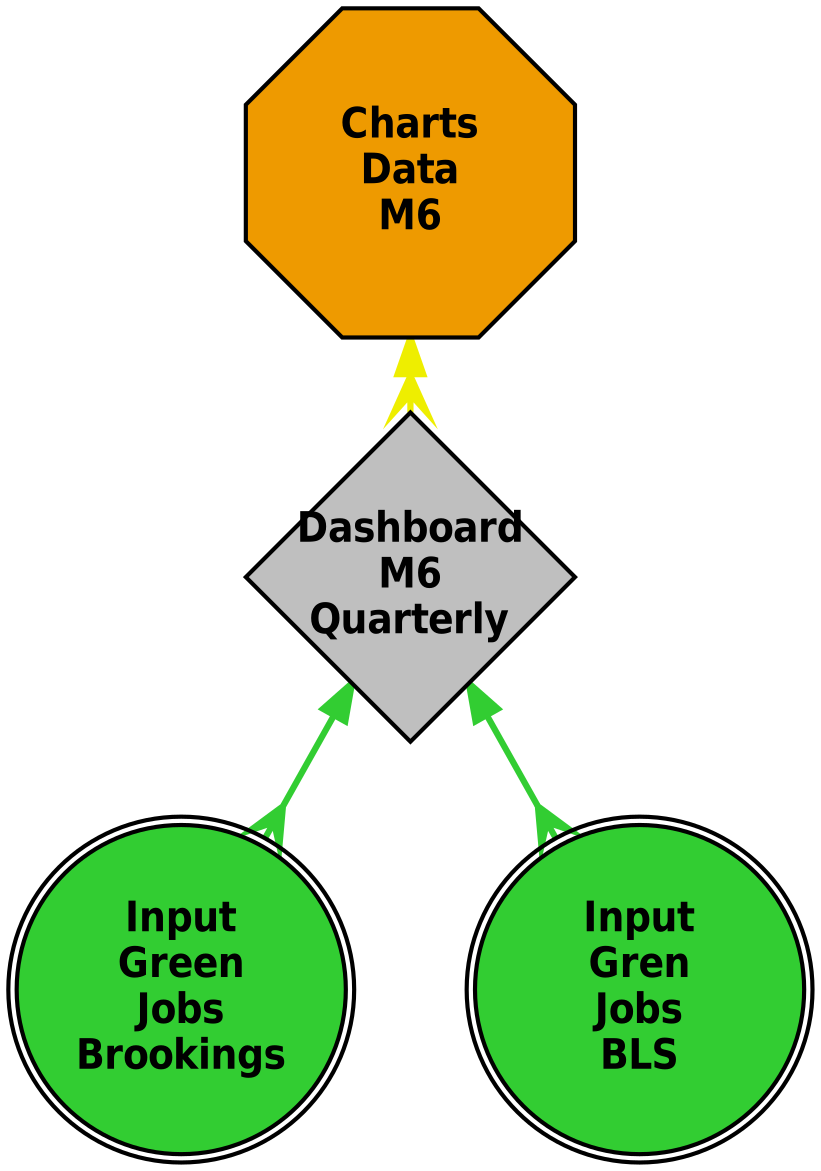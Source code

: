 digraph dependencies {
layers="one:two:three";
outputorder="edgesfirst";
nodesep=0.75;
Charts_Data_M6 [layer="two"] [style="filled"] [height="2.2"] [shape="octagon"] [fontsize="20"] [fillcolor="orange2"] [fontname="Helvetica-Narrow-Bold"] [fixedsize="true"] [label="Charts\nData\nM6"] [width="2.2"] [penwidth="2"];
Charts_Data_M6 -> Dashboard_M6_Quarterly [layer="one"] [arrowhead="crow"] [color="yellow2"] [arrowsize="1.75"] [dir="both"] [penwidth="3"];
Dashboard_M6_Quarterly [layer="two"] [style="filled"] [height="2.2"] [shape="diamond"] [fontsize="20"] [fillcolor="grey75"] [fontname="Helvetica-Narrow-Bold"] [fixedsize="true"] [label="Dashboard\nM6\nQuarterly"] [width="2.2"] [penwidth="2"];
Dashboard_M6_Quarterly -> Input_Green_Jobs_Brookings [layer="one"] [arrowhead="crow"] [color="limegreen"] [arrowsize="1.75"] [dir="both"] [penwidth="3"];
Dashboard_M6_Quarterly -> Input_Gren_Jobs_BLS [layer="one"] [arrowhead="crow"] [color="limegreen"] [arrowsize="1.75"] [dir="both"] [penwidth="3"];
Input_Green_Jobs_Brookings [layer="two"] [style="filled"] [height="2.2"] [shape="doublecircle"] [fontsize="20"] [fillcolor="limegreen"] [fontname="Helvetica-Narrow-Bold"] [fixedsize="true"] [label="Input\nGreen\nJobs\nBrookings"] [width="2.2"] [penwidth="2"];
Input_Gren_Jobs_BLS [layer="two"] [style="filled"] [height="2.2"] [shape="doublecircle"] [fontsize="20"] [fillcolor="limegreen"] [fontname="Helvetica-Narrow-Bold"] [fixedsize="true"] [label="Input\nGren\nJobs\nBLS"] [width="2.2"] [penwidth="2"];
}